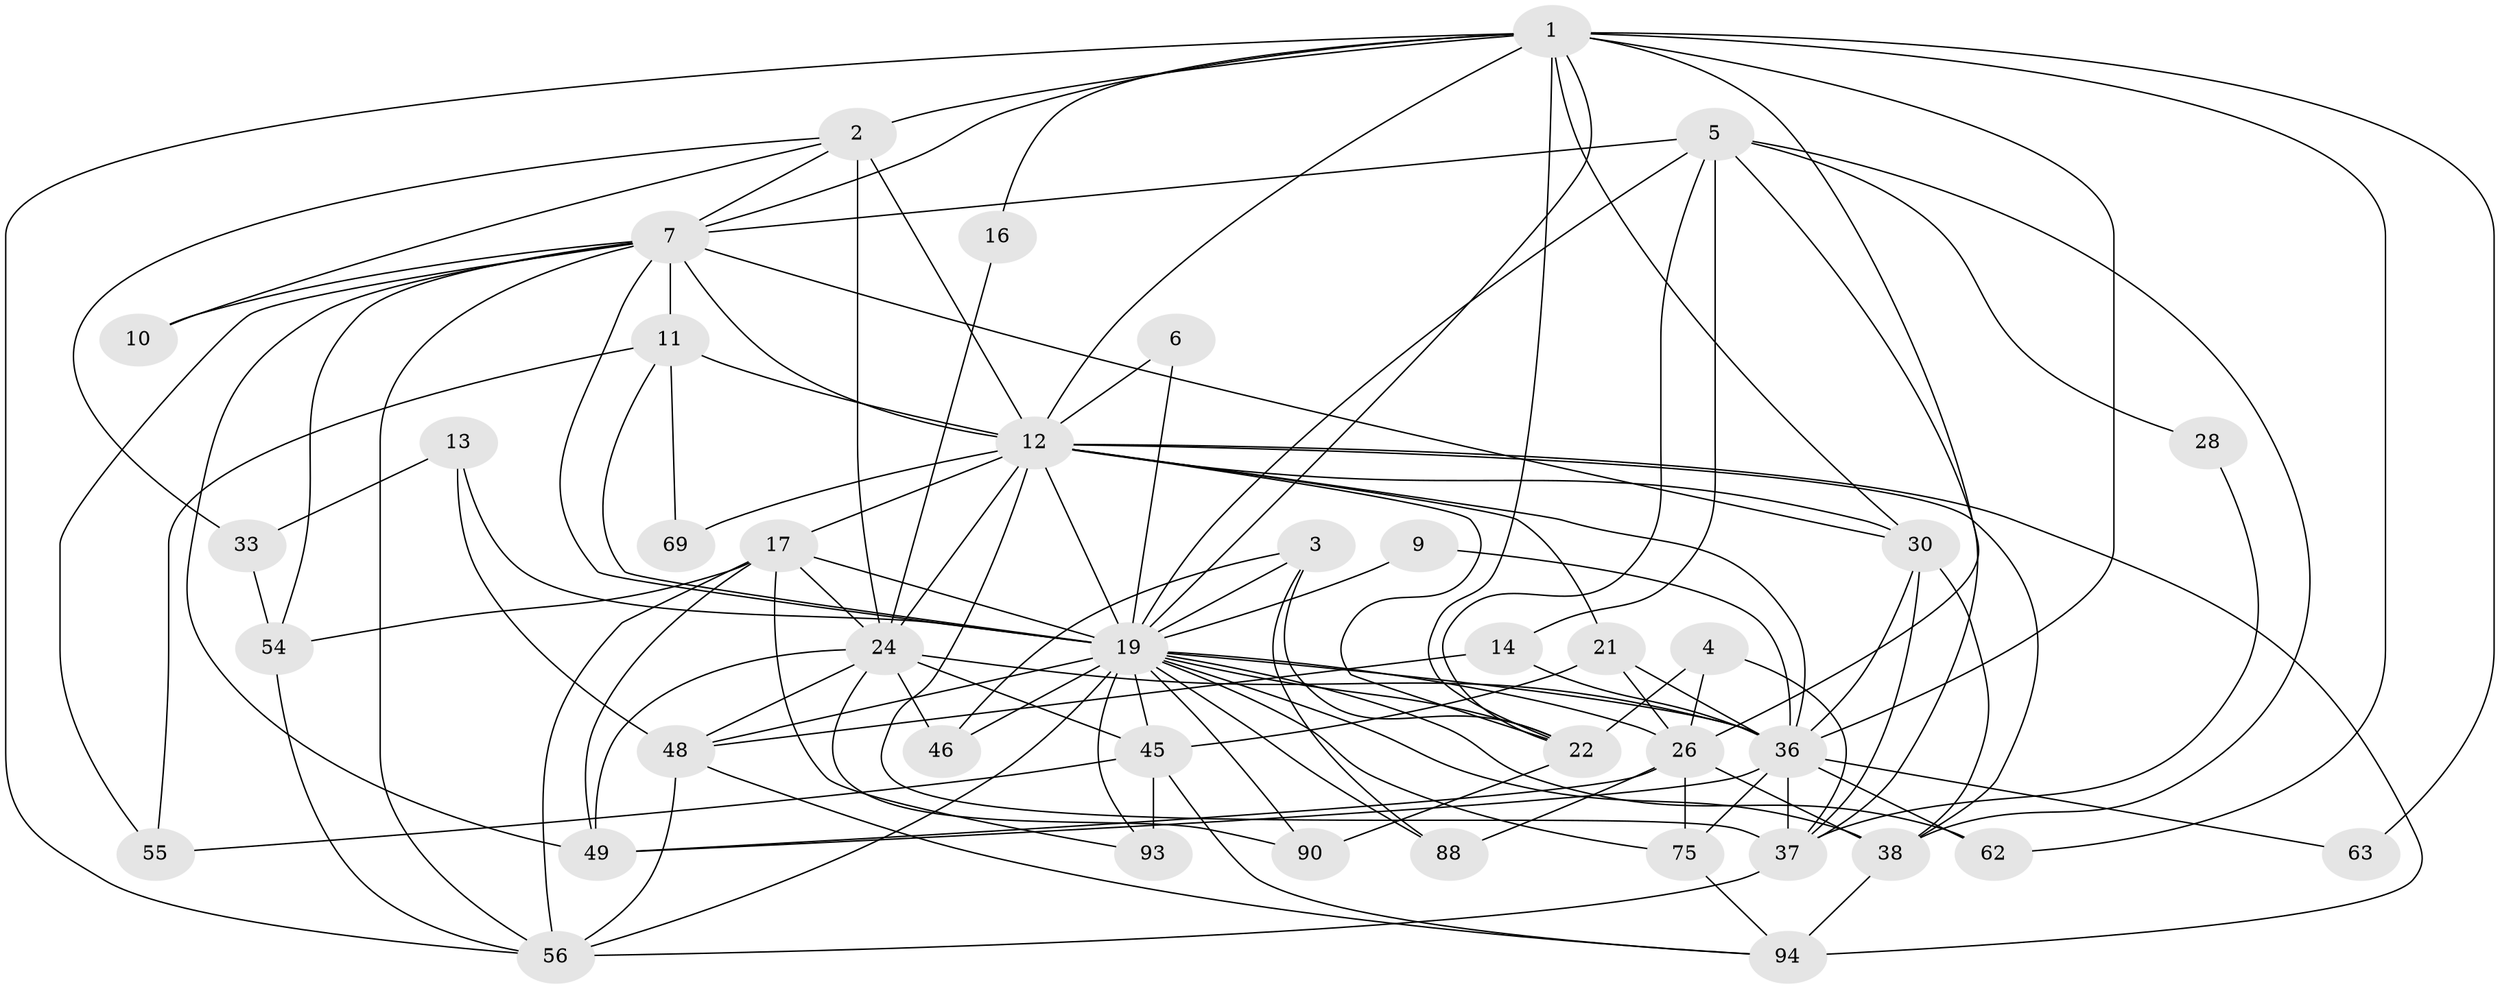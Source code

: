 // original degree distribution, {4: 0.2524271844660194, 3: 0.2815533980582524, 7: 0.02912621359223301, 2: 0.1262135922330097, 5: 0.22330097087378642, 6: 0.06796116504854369, 9: 0.009708737864077669, 8: 0.009708737864077669}
// Generated by graph-tools (version 1.1) at 2025/18/03/04/25 18:18:39]
// undirected, 41 vertices, 117 edges
graph export_dot {
graph [start="1"]
  node [color=gray90,style=filled];
  1 [super="+85+8"];
  2 [super="+81+47"];
  3 [super="+60"];
  4;
  5 [super="+18+27"];
  6;
  7 [super="+29+73+50+67"];
  9;
  10;
  11 [super="+100"];
  12 [super="+15"];
  13;
  14;
  16;
  17 [super="+78+87"];
  19 [super="+72+40+20"];
  21;
  22 [super="+35"];
  24 [super="+98+53+39"];
  26 [super="+34+42+44"];
  28;
  30 [super="+92"];
  33;
  36 [super="+43+41+91+97+65"];
  37 [super="+82+79"];
  38 [super="+64"];
  45 [super="+74"];
  46 [super="+86"];
  48 [super="+66"];
  49;
  54 [super="+103"];
  55;
  56 [super="+70+58+59"];
  62 [super="+80"];
  63;
  69;
  75;
  88;
  90;
  93;
  94;
  1 -- 63 [weight=2];
  1 -- 36 [weight=2];
  1 -- 7;
  1 -- 26;
  1 -- 2 [weight=2];
  1 -- 16;
  1 -- 22 [weight=2];
  1 -- 56;
  1 -- 62;
  1 -- 30 [weight=2];
  1 -- 19;
  1 -- 12;
  2 -- 10;
  2 -- 33;
  2 -- 7 [weight=2];
  2 -- 24;
  2 -- 12 [weight=2];
  3 -- 88;
  3 -- 46;
  3 -- 19 [weight=2];
  3 -- 22;
  4 -- 37;
  4 -- 26;
  4 -- 22;
  5 -- 14;
  5 -- 37 [weight=2];
  5 -- 28;
  5 -- 7;
  5 -- 38;
  5 -- 22;
  5 -- 19 [weight=2];
  6 -- 19;
  6 -- 12;
  7 -- 10;
  7 -- 56;
  7 -- 55;
  7 -- 11;
  7 -- 49;
  7 -- 12 [weight=2];
  7 -- 19 [weight=2];
  7 -- 54;
  7 -- 30;
  9 -- 36;
  9 -- 19;
  11 -- 12 [weight=2];
  11 -- 69;
  11 -- 55;
  11 -- 19;
  12 -- 69;
  12 -- 17 [weight=2];
  12 -- 19 [weight=2];
  12 -- 21;
  12 -- 22;
  12 -- 24;
  12 -- 94;
  12 -- 30;
  12 -- 36 [weight=2];
  12 -- 38;
  12 -- 37;
  13 -- 48;
  13 -- 33;
  13 -- 19;
  14 -- 48;
  14 -- 36;
  16 -- 24;
  17 -- 49;
  17 -- 93;
  17 -- 54;
  17 -- 24;
  17 -- 19;
  17 -- 56;
  19 -- 90;
  19 -- 36 [weight=2];
  19 -- 88;
  19 -- 38 [weight=2];
  19 -- 45 [weight=2];
  19 -- 48;
  19 -- 26 [weight=2];
  19 -- 75;
  19 -- 22;
  19 -- 93;
  19 -- 46 [weight=2];
  19 -- 56;
  19 -- 62;
  21 -- 36;
  21 -- 26;
  21 -- 45;
  22 -- 90;
  24 -- 45;
  24 -- 90;
  24 -- 36;
  24 -- 49;
  24 -- 46;
  24 -- 48;
  26 -- 38;
  26 -- 88;
  26 -- 75;
  26 -- 49;
  28 -- 37;
  30 -- 36;
  30 -- 38;
  30 -- 37;
  33 -- 54;
  36 -- 75;
  36 -- 49;
  36 -- 62 [weight=2];
  36 -- 37 [weight=2];
  36 -- 63;
  37 -- 56 [weight=2];
  38 -- 94 [weight=2];
  45 -- 94;
  45 -- 55;
  45 -- 93;
  48 -- 56;
  48 -- 94;
  54 -- 56;
  75 -- 94;
}
